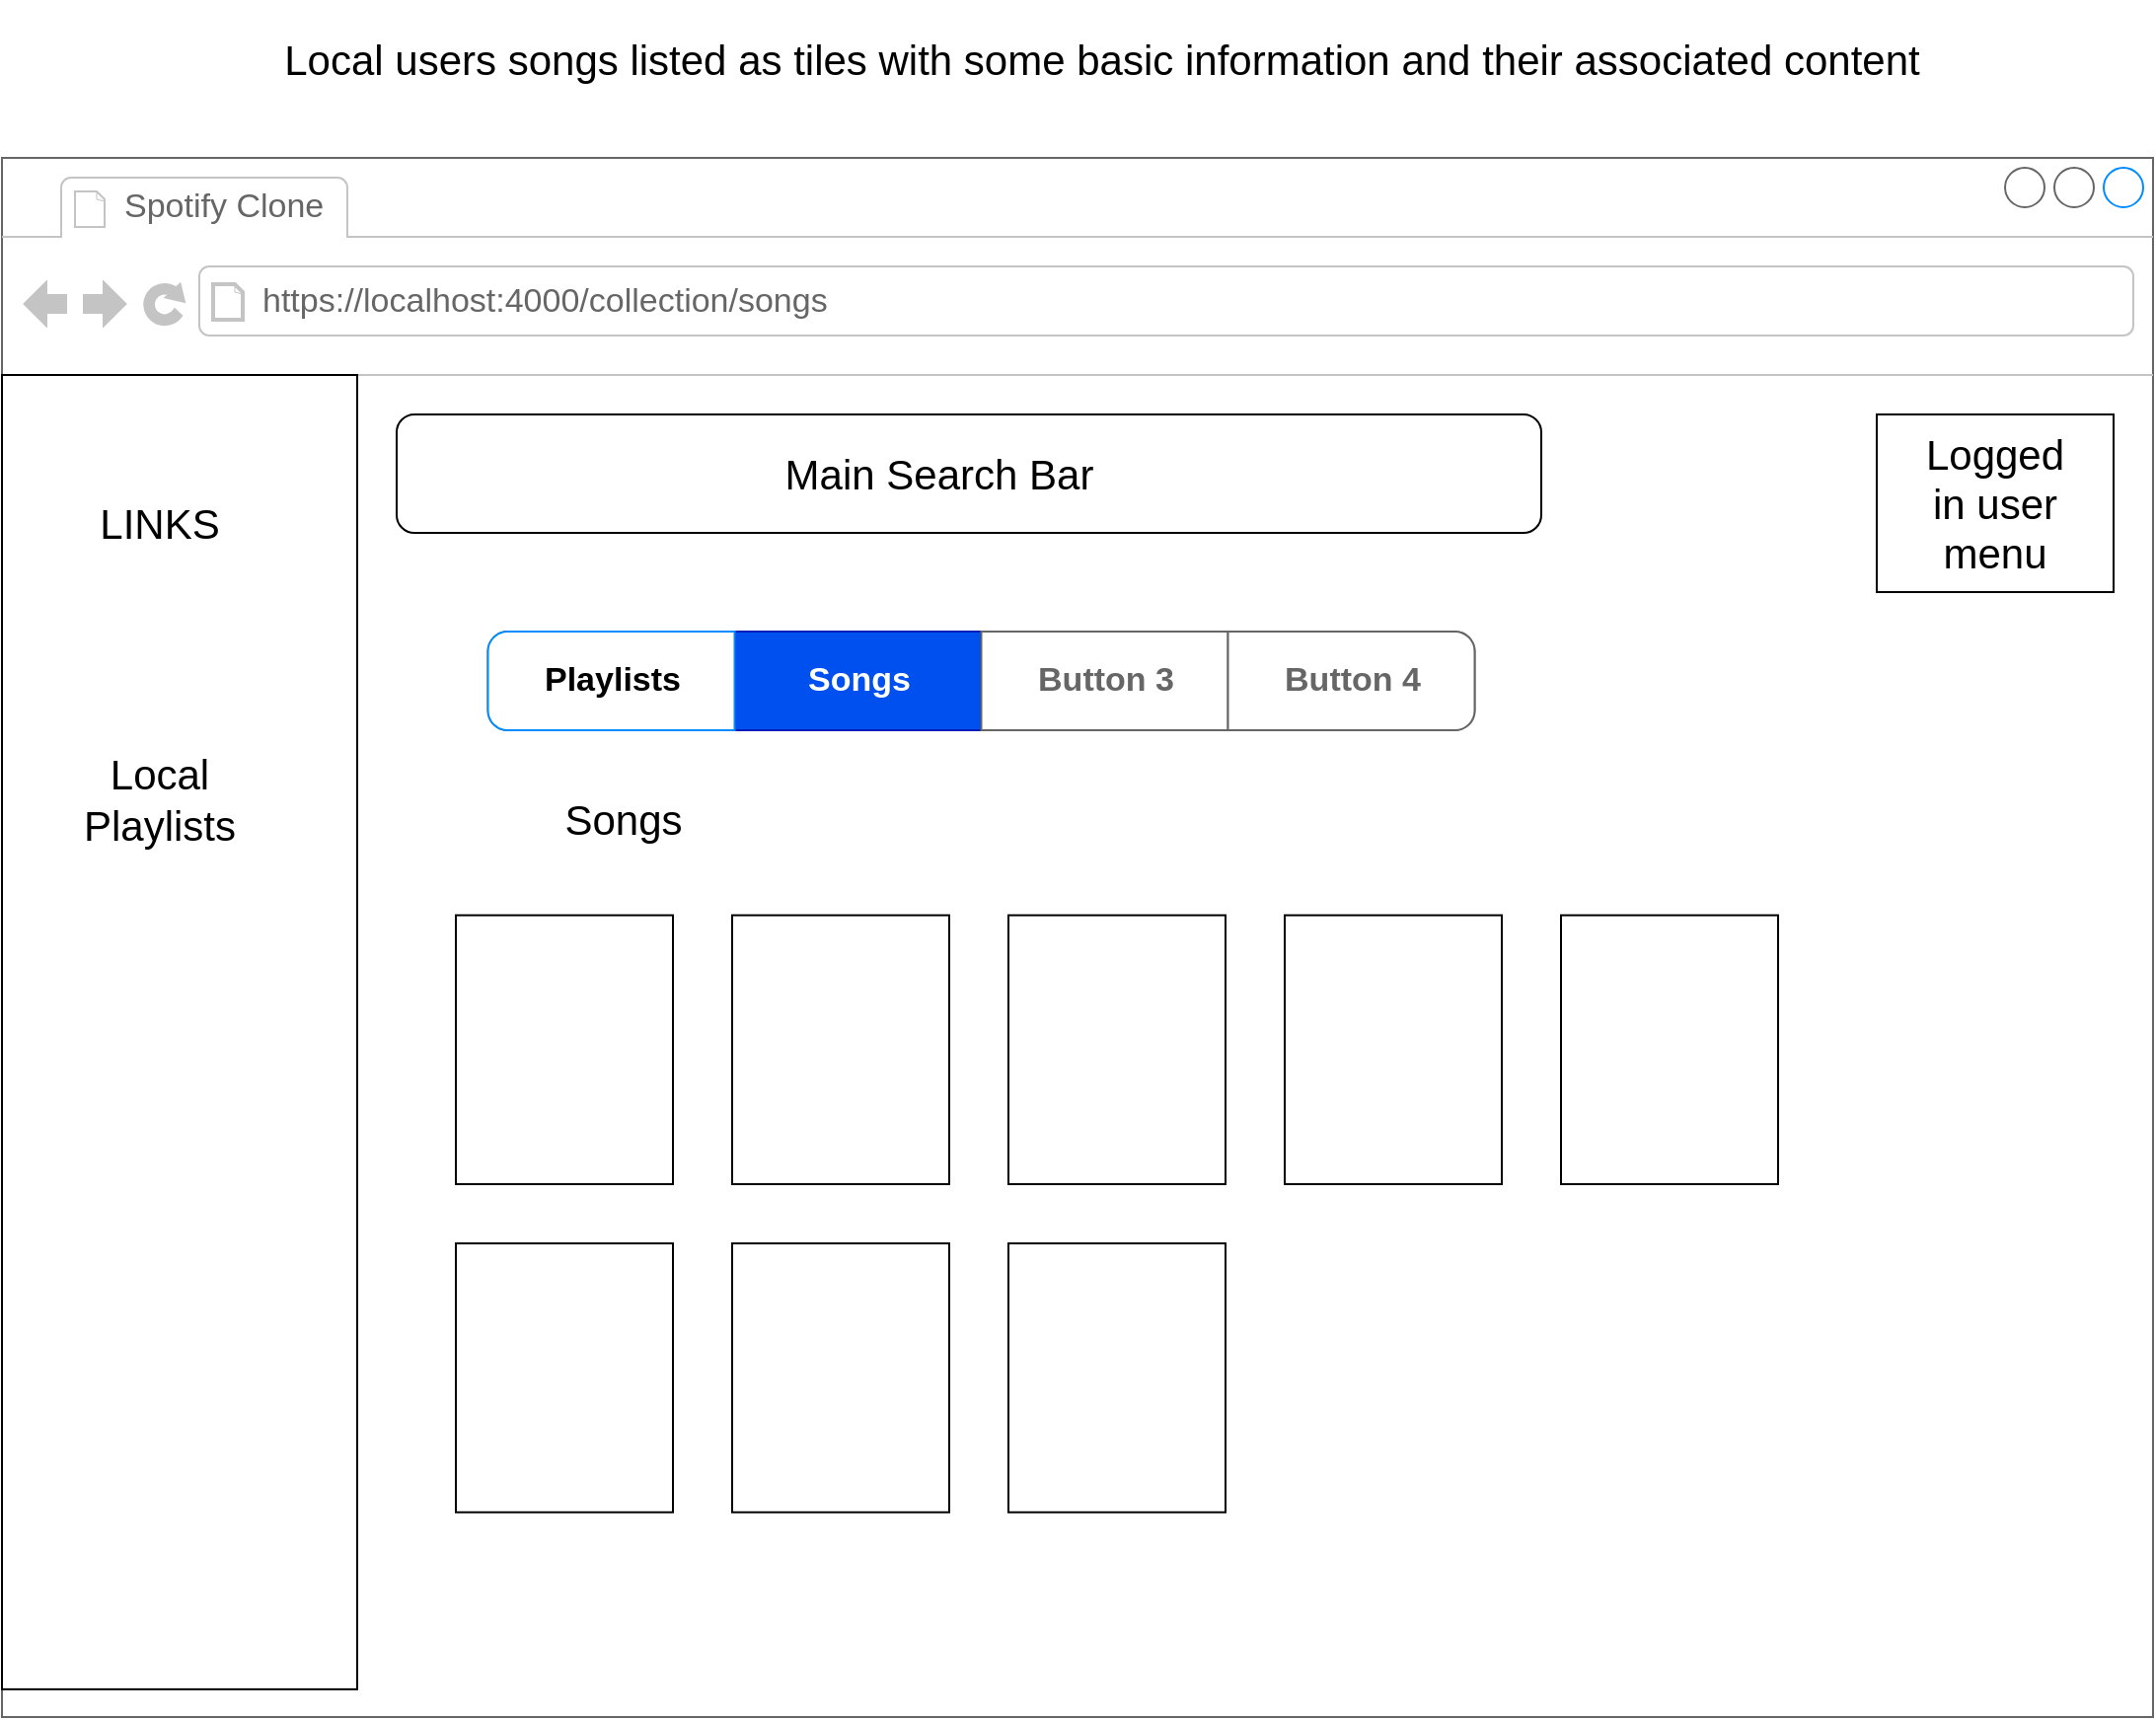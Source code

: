 <mxfile version="20.8.13" type="github">
  <diagram name="Page-1" id="QDuqlZxudMf1W1Wh3hdw">
    <mxGraphModel dx="1434" dy="764" grid="1" gridSize="10" guides="1" tooltips="1" connect="1" arrows="1" fold="1" page="1" pageScale="1" pageWidth="1200" pageHeight="1100" math="0" shadow="0">
      <root>
        <mxCell id="0" />
        <mxCell id="1" parent="0" />
        <mxCell id="2zcPSQpfcgJH4-p0KGlY-1" value="rt" style="strokeWidth=1;shadow=0;dashed=0;align=center;html=1;shape=mxgraph.mockup.containers.browserWindow;rSize=0;strokeColor=#666666;strokeColor2=#008cff;strokeColor3=#c4c4c4;mainText=,;recursiveResize=0;" vertex="1" parent="1">
          <mxGeometry x="55" y="100" width="1090" height="790" as="geometry" />
        </mxCell>
        <mxCell id="2zcPSQpfcgJH4-p0KGlY-2" value="Spotify Clone" style="strokeWidth=1;shadow=0;dashed=0;align=center;html=1;shape=mxgraph.mockup.containers.anchor;fontSize=17;fontColor=#666666;align=left;" vertex="1" parent="2zcPSQpfcgJH4-p0KGlY-1">
          <mxGeometry x="60" y="12" width="110" height="26" as="geometry" />
        </mxCell>
        <mxCell id="2zcPSQpfcgJH4-p0KGlY-3" value="https://localhost:4000/collection/songs" style="strokeWidth=1;shadow=0;dashed=0;align=center;html=1;shape=mxgraph.mockup.containers.anchor;rSize=0;fontSize=17;fontColor=#666666;align=left;" vertex="1" parent="2zcPSQpfcgJH4-p0KGlY-1">
          <mxGeometry x="130" y="60" width="250" height="26" as="geometry" />
        </mxCell>
        <mxCell id="2zcPSQpfcgJH4-p0KGlY-4" value="" style="rounded=0;whiteSpace=wrap;html=1;rotation=90;" vertex="1" parent="2zcPSQpfcgJH4-p0KGlY-1">
          <mxGeometry x="-242.96" y="352.97" width="665.93" height="180" as="geometry" />
        </mxCell>
        <mxCell id="2zcPSQpfcgJH4-p0KGlY-5" value="&lt;font style=&quot;font-size: 21px;&quot;&gt;LINKS&lt;/font&gt;" style="text;html=1;strokeColor=none;fillColor=none;align=center;verticalAlign=middle;whiteSpace=wrap;rounded=0;" vertex="1" parent="2zcPSQpfcgJH4-p0KGlY-1">
          <mxGeometry x="20" y="130" width="120" height="110" as="geometry" />
        </mxCell>
        <mxCell id="2zcPSQpfcgJH4-p0KGlY-6" value="&lt;font style=&quot;font-size: 21px;&quot;&gt;Local&lt;br&gt;Playlists&lt;br&gt;&lt;/font&gt;" style="text;html=1;strokeColor=none;fillColor=none;align=center;verticalAlign=middle;whiteSpace=wrap;rounded=0;" vertex="1" parent="2zcPSQpfcgJH4-p0KGlY-1">
          <mxGeometry x="20" y="270" width="120" height="110" as="geometry" />
        </mxCell>
        <mxCell id="2zcPSQpfcgJH4-p0KGlY-7" value="" style="rounded=1;whiteSpace=wrap;html=1;fontSize=21;" vertex="1" parent="2zcPSQpfcgJH4-p0KGlY-1">
          <mxGeometry x="200" y="130" width="580" height="60" as="geometry" />
        </mxCell>
        <mxCell id="2zcPSQpfcgJH4-p0KGlY-8" value="Main Search Bar" style="text;html=1;strokeColor=none;fillColor=none;align=center;verticalAlign=middle;whiteSpace=wrap;rounded=0;fontSize=21;" vertex="1" parent="2zcPSQpfcgJH4-p0KGlY-1">
          <mxGeometry x="210" y="145" width="530" height="30" as="geometry" />
        </mxCell>
        <mxCell id="2zcPSQpfcgJH4-p0KGlY-9" value="" style="rounded=0;whiteSpace=wrap;html=1;fontSize=21;" vertex="1" parent="2zcPSQpfcgJH4-p0KGlY-1">
          <mxGeometry x="950" y="130" width="120" height="90" as="geometry" />
        </mxCell>
        <mxCell id="2zcPSQpfcgJH4-p0KGlY-10" value="Logged in user menu" style="text;html=1;strokeColor=none;fillColor=none;align=center;verticalAlign=middle;whiteSpace=wrap;rounded=0;fontSize=21;" vertex="1" parent="2zcPSQpfcgJH4-p0KGlY-1">
          <mxGeometry x="980" y="160" width="60" height="30" as="geometry" />
        </mxCell>
        <mxCell id="2zcPSQpfcgJH4-p0KGlY-11" value="" style="strokeWidth=1;shadow=0;dashed=0;align=center;html=1;shape=mxgraph.mockup.rrect;rSize=10;fillColor=#ffffff;strokeColor=#666666;" vertex="1" parent="2zcPSQpfcgJH4-p0KGlY-1">
          <mxGeometry x="246.25" y="240" width="500" height="50" as="geometry" />
        </mxCell>
        <mxCell id="2zcPSQpfcgJH4-p0KGlY-12" value="Songs" style="strokeColor=#001DBC;fillColor=#0050ef;strokeWidth=1;shadow=0;dashed=0;align=center;html=1;shape=mxgraph.mockup.rrect;rSize=0;fontSize=17;fontColor=#ffffff;fontStyle=1;resizeHeight=1;" vertex="1" parent="2zcPSQpfcgJH4-p0KGlY-11">
          <mxGeometry width="125" height="50" relative="1" as="geometry">
            <mxPoint x="125" as="offset" />
          </mxGeometry>
        </mxCell>
        <mxCell id="2zcPSQpfcgJH4-p0KGlY-13" value="Button 3" style="strokeColor=inherit;fillColor=inherit;gradientColor=inherit;strokeWidth=1;shadow=0;dashed=0;align=center;html=1;shape=mxgraph.mockup.rrect;rSize=0;fontSize=17;fontColor=#666666;fontStyle=1;resizeHeight=1;" vertex="1" parent="2zcPSQpfcgJH4-p0KGlY-11">
          <mxGeometry width="125" height="50" relative="1" as="geometry">
            <mxPoint x="250" as="offset" />
          </mxGeometry>
        </mxCell>
        <mxCell id="2zcPSQpfcgJH4-p0KGlY-14" value="Button 4" style="strokeColor=inherit;fillColor=inherit;gradientColor=inherit;strokeWidth=1;shadow=0;dashed=0;align=center;html=1;shape=mxgraph.mockup.rightButton;rSize=10;fontSize=17;fontColor=#666666;fontStyle=1;resizeHeight=1;" vertex="1" parent="2zcPSQpfcgJH4-p0KGlY-11">
          <mxGeometry x="1" width="125" height="50" relative="1" as="geometry">
            <mxPoint x="-125" as="offset" />
          </mxGeometry>
        </mxCell>
        <mxCell id="2zcPSQpfcgJH4-p0KGlY-15" value="Playlists" style="strokeWidth=1;shadow=0;dashed=0;align=center;html=1;shape=mxgraph.mockup.leftButton;rSize=10;fontSize=17;fontColor=#000000;fontStyle=1;fillColor=#FFFFFF;strokeColor=#008cff;resizeHeight=1;" vertex="1" parent="2zcPSQpfcgJH4-p0KGlY-11">
          <mxGeometry width="125" height="50" relative="1" as="geometry" />
        </mxCell>
        <mxCell id="2zcPSQpfcgJH4-p0KGlY-16" value="" style="rounded=0;whiteSpace=wrap;html=1;" vertex="1" parent="2zcPSQpfcgJH4-p0KGlY-1">
          <mxGeometry x="230" y="383.75" width="110" height="136.25" as="geometry" />
        </mxCell>
        <mxCell id="2zcPSQpfcgJH4-p0KGlY-17" value="Songs" style="text;html=1;strokeColor=none;fillColor=none;align=center;verticalAlign=middle;whiteSpace=wrap;rounded=0;fontSize=21;" vertex="1" parent="2zcPSQpfcgJH4-p0KGlY-1">
          <mxGeometry x="50" y="320" width="530" height="30" as="geometry" />
        </mxCell>
        <mxCell id="2zcPSQpfcgJH4-p0KGlY-18" value="" style="rounded=0;whiteSpace=wrap;html=1;" vertex="1" parent="2zcPSQpfcgJH4-p0KGlY-1">
          <mxGeometry x="370" y="383.75" width="110" height="136.25" as="geometry" />
        </mxCell>
        <mxCell id="2zcPSQpfcgJH4-p0KGlY-19" value="" style="rounded=0;whiteSpace=wrap;html=1;" vertex="1" parent="2zcPSQpfcgJH4-p0KGlY-1">
          <mxGeometry x="510" y="383.75" width="110" height="136.25" as="geometry" />
        </mxCell>
        <mxCell id="2zcPSQpfcgJH4-p0KGlY-20" value="" style="rounded=0;whiteSpace=wrap;html=1;" vertex="1" parent="2zcPSQpfcgJH4-p0KGlY-1">
          <mxGeometry x="790" y="383.75" width="110" height="136.25" as="geometry" />
        </mxCell>
        <mxCell id="2zcPSQpfcgJH4-p0KGlY-21" value="" style="rounded=0;whiteSpace=wrap;html=1;" vertex="1" parent="2zcPSQpfcgJH4-p0KGlY-1">
          <mxGeometry x="650" y="383.75" width="110" height="136.25" as="geometry" />
        </mxCell>
        <mxCell id="2zcPSQpfcgJH4-p0KGlY-22" value="" style="rounded=0;whiteSpace=wrap;html=1;" vertex="1" parent="2zcPSQpfcgJH4-p0KGlY-1">
          <mxGeometry x="230" y="550" width="110" height="136.25" as="geometry" />
        </mxCell>
        <mxCell id="2zcPSQpfcgJH4-p0KGlY-23" value="" style="rounded=0;whiteSpace=wrap;html=1;" vertex="1" parent="2zcPSQpfcgJH4-p0KGlY-1">
          <mxGeometry x="370" y="550" width="110" height="136.25" as="geometry" />
        </mxCell>
        <mxCell id="2zcPSQpfcgJH4-p0KGlY-24" value="" style="rounded=0;whiteSpace=wrap;html=1;" vertex="1" parent="2zcPSQpfcgJH4-p0KGlY-1">
          <mxGeometry x="510" y="550" width="110" height="136.25" as="geometry" />
        </mxCell>
        <mxCell id="2zcPSQpfcgJH4-p0KGlY-25" value="&lt;font style=&quot;font-size: 21px;&quot;&gt;Local users songs listed as tiles with some basic information and their associated content&lt;/font&gt;" style="text;html=1;strokeColor=none;fillColor=none;align=center;verticalAlign=middle;whiteSpace=wrap;rounded=0;" vertex="1" parent="1">
          <mxGeometry x="180" y="20" width="865" height="60" as="geometry" />
        </mxCell>
      </root>
    </mxGraphModel>
  </diagram>
</mxfile>
